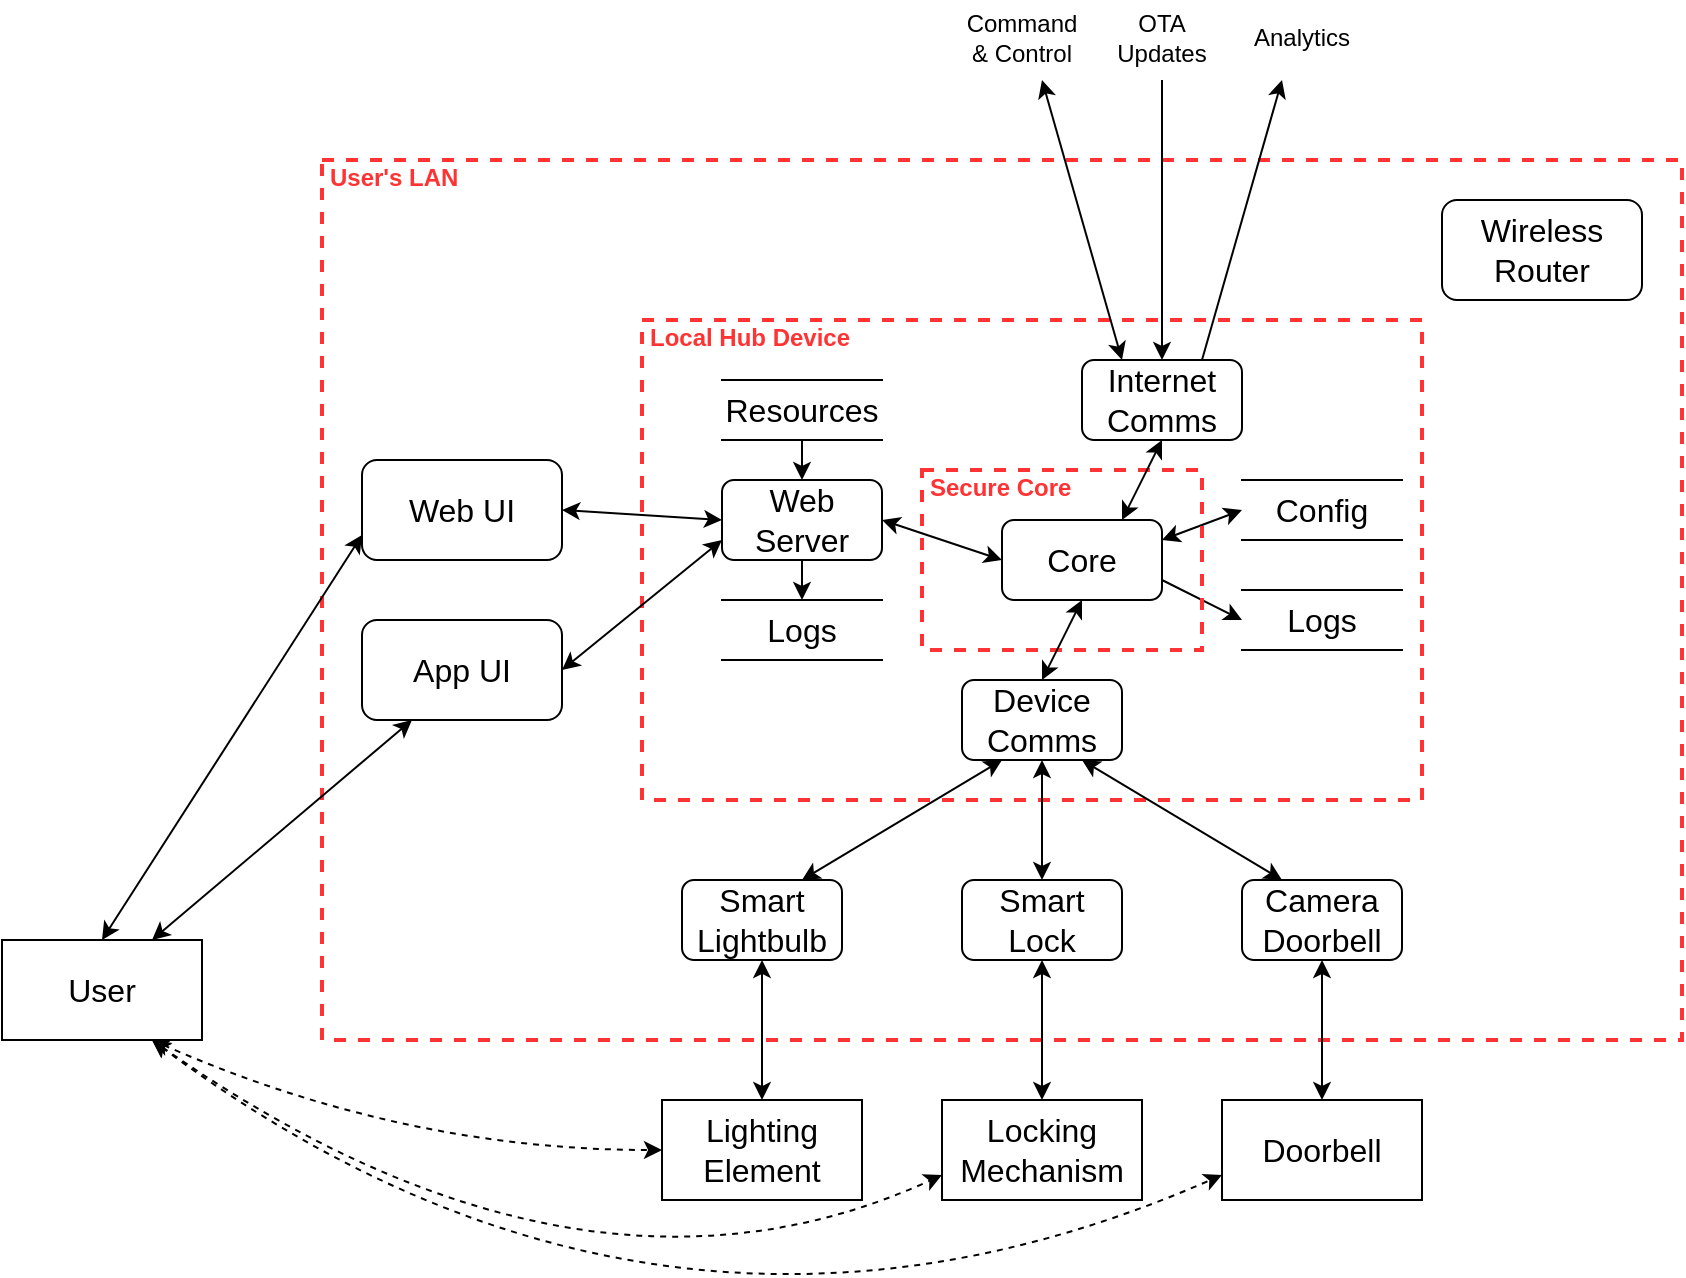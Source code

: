 <mxfile version="11.3.0" type="device" pages="1"><diagram id="9IWmdSMfJTpE5Gw8eWRQ" name="Page-1"><mxGraphModel dx="1502" dy="672" grid="1" gridSize="10" guides="1" tooltips="1" connect="1" arrows="1" fold="1" page="0" pageScale="1" pageWidth="850" pageHeight="1100" math="0" shadow="0"><root><mxCell id="0"/><mxCell id="1" parent="0"/><mxCell id="rx-pIHJR_-xb5jepBgxt-7" value="User's LAN" style="html=1;fontColor=#FF3333;fontStyle=1;align=left;verticalAlign=top;spacing=0;labelBorderColor=none;fillColor=none;dashed=1;strokeWidth=2;strokeColor=#FF3333;spacingLeft=4;spacingTop=-3;" parent="1" vertex="1"><mxGeometry x="160" y="320" width="680" height="440" as="geometry"/></mxCell><mxCell id="9zXgul7TAwBdZhXEzdy1-5" value="Local Hub Device" style="html=1;fontColor=#FF3333;fontStyle=1;align=left;verticalAlign=top;spacing=0;labelBorderColor=none;fillColor=none;dashed=1;strokeWidth=2;strokeColor=#FF3333;spacingLeft=4;spacingTop=-3;" vertex="1" parent="1"><mxGeometry x="320" y="400" width="390" height="240" as="geometry"/></mxCell><mxCell id="WU7GWfCi_3GzVYFVgM7I-3" value="&lt;font style=&quot;font-size: 16px&quot;&gt;User&lt;/font&gt;" style="rounded=0;whiteSpace=wrap;html=1;" parent="1" vertex="1"><mxGeometry y="710" width="100" height="50" as="geometry"/></mxCell><mxCell id="WU7GWfCi_3GzVYFVgM7I-4" value="&lt;font style=&quot;font-size: 16px&quot;&gt;Lighting Element&lt;/font&gt;" style="rounded=0;whiteSpace=wrap;html=1;" parent="1" vertex="1"><mxGeometry x="330" y="790" width="100" height="50" as="geometry"/></mxCell><mxCell id="WU7GWfCi_3GzVYFVgM7I-5" value="&lt;font style=&quot;font-size: 16px&quot;&gt;Locking Mechanism&lt;/font&gt;" style="rounded=0;whiteSpace=wrap;html=1;" parent="1" vertex="1"><mxGeometry x="470" y="790" width="100" height="50" as="geometry"/></mxCell><mxCell id="rx-pIHJR_-xb5jepBgxt-4" value="&lt;font style=&quot;font-size: 16px&quot;&gt;Web UI&lt;/font&gt;" style="rounded=1;whiteSpace=wrap;html=1;" parent="1" vertex="1"><mxGeometry x="180" y="470" width="100" height="50" as="geometry"/></mxCell><mxCell id="rx-pIHJR_-xb5jepBgxt-6" value="&lt;font style=&quot;font-size: 16px&quot;&gt;App UI&lt;br&gt;&lt;/font&gt;" style="rounded=1;whiteSpace=wrap;html=1;" parent="1" vertex="1"><mxGeometry x="180" y="550" width="100" height="50" as="geometry"/></mxCell><mxCell id="rx-pIHJR_-xb5jepBgxt-10" value="&lt;font style=&quot;font-size: 16px&quot;&gt;Smart Lightbulb&lt;/font&gt;" style="rounded=1;whiteSpace=wrap;html=1;" parent="1" vertex="1"><mxGeometry x="340" y="680" width="80" height="40" as="geometry"/></mxCell><mxCell id="rx-pIHJR_-xb5jepBgxt-11" value="&lt;font style=&quot;font-size: 16px&quot;&gt;Smart Lock&lt;/font&gt;" style="rounded=1;whiteSpace=wrap;html=1;" parent="1" vertex="1"><mxGeometry x="480" y="680" width="80" height="40" as="geometry"/></mxCell><mxCell id="rx-pIHJR_-xb5jepBgxt-23" value="" style="endArrow=classic;startArrow=classic;html=1;fontColor=#FF3333;entryX=0;entryY=0.75;entryDx=0;entryDy=0;exitX=1;exitY=0.5;exitDx=0;exitDy=0;" parent="1" source="rx-pIHJR_-xb5jepBgxt-6" target="9zXgul7TAwBdZhXEzdy1-14" edge="1"><mxGeometry width="50" height="50" relative="1" as="geometry"><mxPoint x="290" y="450" as="sourcePoint"/><mxPoint x="410" y="390" as="targetPoint"/></mxGeometry></mxCell><mxCell id="rx-pIHJR_-xb5jepBgxt-24" value="" style="endArrow=classic;startArrow=classic;html=1;fontColor=#FF3333;entryX=0;entryY=0.5;entryDx=0;entryDy=0;exitX=1;exitY=0.5;exitDx=0;exitDy=0;" parent="1" source="rx-pIHJR_-xb5jepBgxt-4" target="9zXgul7TAwBdZhXEzdy1-14" edge="1"><mxGeometry width="50" height="50" relative="1" as="geometry"><mxPoint x="270" y="465" as="sourcePoint"/><mxPoint x="410" y="375" as="targetPoint"/></mxGeometry></mxCell><mxCell id="rx-pIHJR_-xb5jepBgxt-25" value="" style="endArrow=classic;startArrow=classic;html=1;fontColor=#FF3333;entryX=0.25;entryY=1;entryDx=0;entryDy=0;exitX=0.75;exitY=0;exitDx=0;exitDy=0;" parent="1" source="rx-pIHJR_-xb5jepBgxt-10" target="9zXgul7TAwBdZhXEzdy1-8" edge="1"><mxGeometry width="50" height="50" relative="1" as="geometry"><mxPoint x="270" y="465" as="sourcePoint"/><mxPoint x="435" y="405" as="targetPoint"/></mxGeometry></mxCell><mxCell id="rx-pIHJR_-xb5jepBgxt-26" value="" style="endArrow=classic;startArrow=classic;html=1;fontColor=#FF3333;exitX=0.5;exitY=0;exitDx=0;exitDy=0;entryX=0.5;entryY=1;entryDx=0;entryDy=0;" parent="1" source="rx-pIHJR_-xb5jepBgxt-11" target="9zXgul7TAwBdZhXEzdy1-8" edge="1"><mxGeometry width="50" height="50" relative="1" as="geometry"><mxPoint x="390" y="490" as="sourcePoint"/><mxPoint x="510" y="610" as="targetPoint"/></mxGeometry></mxCell><mxCell id="rx-pIHJR_-xb5jepBgxt-27" value="" style="endArrow=classic;startArrow=classic;html=1;fontColor=#FF3333;entryX=0.5;entryY=1;entryDx=0;entryDy=0;exitX=0.5;exitY=0;exitDx=0;exitDy=0;" parent="1" source="WU7GWfCi_3GzVYFVgM7I-4" target="rx-pIHJR_-xb5jepBgxt-10" edge="1"><mxGeometry width="50" height="50" relative="1" as="geometry"><mxPoint x="390" y="490" as="sourcePoint"/><mxPoint x="445" y="415" as="targetPoint"/></mxGeometry></mxCell><mxCell id="rx-pIHJR_-xb5jepBgxt-28" value="" style="endArrow=classic;startArrow=classic;html=1;fontColor=#FF3333;entryX=0.5;entryY=1;entryDx=0;entryDy=0;exitX=0.5;exitY=0;exitDx=0;exitDy=0;" parent="1" source="WU7GWfCi_3GzVYFVgM7I-5" target="rx-pIHJR_-xb5jepBgxt-11" edge="1"><mxGeometry width="50" height="50" relative="1" as="geometry"><mxPoint x="390" y="590" as="sourcePoint"/><mxPoint x="390" y="530" as="targetPoint"/></mxGeometry></mxCell><mxCell id="rx-pIHJR_-xb5jepBgxt-29" value="" style="endArrow=classic;startArrow=classic;html=1;fontColor=#FF3333;entryX=0.25;entryY=0;entryDx=0;entryDy=0;" parent="1" target="9zXgul7TAwBdZhXEzdy1-16" edge="1"><mxGeometry width="50" height="50" relative="1" as="geometry"><mxPoint x="520" y="280" as="sourcePoint"/><mxPoint x="435" y="345" as="targetPoint"/></mxGeometry></mxCell><mxCell id="rx-pIHJR_-xb5jepBgxt-38" value="" style="endArrow=classic;startArrow=classic;html=1;fontColor=#FF3333;entryX=0;entryY=0.75;entryDx=0;entryDy=0;exitX=0.5;exitY=0;exitDx=0;exitDy=0;" parent="1" source="WU7GWfCi_3GzVYFVgM7I-3" target="rx-pIHJR_-xb5jepBgxt-4" edge="1"><mxGeometry width="50" height="50" relative="1" as="geometry"><mxPoint x="275" y="260" as="sourcePoint"/><mxPoint x="220" y="370" as="targetPoint"/></mxGeometry></mxCell><mxCell id="rx-pIHJR_-xb5jepBgxt-39" value="" style="endArrow=classic;startArrow=classic;html=1;fontColor=#FF3333;entryX=0.25;entryY=1;entryDx=0;entryDy=0;exitX=0.75;exitY=0;exitDx=0;exitDy=0;" parent="1" source="WU7GWfCi_3GzVYFVgM7I-3" target="rx-pIHJR_-xb5jepBgxt-6" edge="1"><mxGeometry width="50" height="50" relative="1" as="geometry"><mxPoint x="-20" y="355" as="sourcePoint"/><mxPoint x="170" y="395" as="targetPoint"/></mxGeometry></mxCell><mxCell id="rx-pIHJR_-xb5jepBgxt-50" value="" style="curved=1;endArrow=classic;html=1;entryX=0;entryY=0.5;entryDx=0;entryDy=0;exitX=0.75;exitY=1;exitDx=0;exitDy=0;startArrow=classic;startFill=1;dashed=1;" parent="1" source="WU7GWfCi_3GzVYFVgM7I-3" target="WU7GWfCi_3GzVYFVgM7I-4" edge="1"><mxGeometry width="50" height="50" relative="1" as="geometry"><mxPoint x="252.5" y="260" as="sourcePoint"/><mxPoint x="170" y="452.5" as="targetPoint"/><Array as="points"><mxPoint x="200" y="815"/></Array></mxGeometry></mxCell><mxCell id="rx-pIHJR_-xb5jepBgxt-51" value="" style="curved=1;endArrow=classic;html=1;entryX=0;entryY=0.75;entryDx=0;entryDy=0;exitX=0.75;exitY=1;exitDx=0;exitDy=0;startArrow=classic;startFill=1;dashed=1;" parent="1" source="WU7GWfCi_3GzVYFVgM7I-3" target="WU7GWfCi_3GzVYFVgM7I-5" edge="1"><mxGeometry width="50" height="50" relative="1" as="geometry"><mxPoint x="-45" y="490" as="sourcePoint"/><mxPoint x="340" y="615" as="targetPoint"/><Array as="points"><mxPoint x="290" y="910"/></Array></mxGeometry></mxCell><mxCell id="rx-pIHJR_-xb5jepBgxt-52" value="&lt;font style=&quot;font-size: 16px&quot;&gt;Config&lt;/font&gt;" style="shape=partialRectangle;whiteSpace=wrap;html=1;left=0;right=0;fillColor=none;" parent="1" vertex="1"><mxGeometry x="620" y="480" width="80" height="30" as="geometry"/></mxCell><mxCell id="rx-pIHJR_-xb5jepBgxt-53" value="&lt;font style=&quot;font-size: 16px&quot;&gt;Logs&lt;/font&gt;" style="shape=partialRectangle;whiteSpace=wrap;html=1;left=0;right=0;fillColor=none;" parent="1" vertex="1"><mxGeometry x="360" y="540" width="80" height="30" as="geometry"/></mxCell><mxCell id="rx-pIHJR_-xb5jepBgxt-54" value="" style="endArrow=classic;startArrow=classic;html=1;fontColor=#FF3333;entryX=0;entryY=0.5;entryDx=0;entryDy=0;exitX=1;exitY=0.25;exitDx=0;exitDy=0;" parent="1" source="9zXgul7TAwBdZhXEzdy1-17" target="rx-pIHJR_-xb5jepBgxt-52" edge="1"><mxGeometry width="50" height="50" relative="1" as="geometry"><mxPoint x="645" y="515" as="sourcePoint"/><mxPoint x="355" y="835" as="targetPoint"/></mxGeometry></mxCell><mxCell id="rx-pIHJR_-xb5jepBgxt-55" value="" style="endArrow=classic;html=1;fontColor=#FF3333;entryX=0;entryY=0.5;entryDx=0;entryDy=0;exitX=1;exitY=0.75;exitDx=0;exitDy=0;" parent="1" source="9zXgul7TAwBdZhXEzdy1-17" target="9zXgul7TAwBdZhXEzdy1-23" edge="1"><mxGeometry width="50" height="50" relative="1" as="geometry"><mxPoint x="645" y="545" as="sourcePoint"/><mxPoint x="355" y="835" as="targetPoint"/></mxGeometry></mxCell><mxCell id="9zXgul7TAwBdZhXEzdy1-1" value="" style="endArrow=classic;html=1;fontColor=#FF3333;entryX=0.5;entryY=0;entryDx=0;entryDy=0;" edge="1" parent="1" target="9zXgul7TAwBdZhXEzdy1-16"><mxGeometry width="50" height="50" relative="1" as="geometry"><mxPoint x="580" y="280" as="sourcePoint"/><mxPoint x="460" y="345" as="targetPoint"/></mxGeometry></mxCell><mxCell id="9zXgul7TAwBdZhXEzdy1-2" value="" style="endArrow=classic;html=1;fontColor=#FF3333;exitX=0.75;exitY=0;exitDx=0;exitDy=0;" edge="1" parent="1" source="9zXgul7TAwBdZhXEzdy1-16"><mxGeometry width="50" height="50" relative="1" as="geometry"><mxPoint x="485" y="345" as="sourcePoint"/><mxPoint x="640" y="280" as="targetPoint"/></mxGeometry></mxCell><mxCell id="9zXgul7TAwBdZhXEzdy1-4" value="&lt;font style=&quot;font-size: 16px&quot;&gt;Wireless Router&lt;br&gt;&lt;/font&gt;" style="rounded=1;whiteSpace=wrap;html=1;" vertex="1" parent="1"><mxGeometry x="720" y="340" width="100" height="50" as="geometry"/></mxCell><mxCell id="9zXgul7TAwBdZhXEzdy1-6" value="&lt;font style=&quot;font-size: 16px&quot;&gt;Camera Doorbell&lt;/font&gt;" style="rounded=1;whiteSpace=wrap;html=1;" vertex="1" parent="1"><mxGeometry x="620" y="680" width="80" height="40" as="geometry"/></mxCell><mxCell id="9zXgul7TAwBdZhXEzdy1-7" value="&lt;font style=&quot;font-size: 16px&quot;&gt;Doorbell&lt;/font&gt;" style="rounded=0;whiteSpace=wrap;html=1;" vertex="1" parent="1"><mxGeometry x="610" y="790" width="100" height="50" as="geometry"/></mxCell><mxCell id="9zXgul7TAwBdZhXEzdy1-8" value="&lt;font style=&quot;font-size: 16px&quot;&gt;Device Comms&lt;/font&gt;" style="rounded=1;whiteSpace=wrap;html=1;" vertex="1" parent="1"><mxGeometry x="480" y="580" width="80" height="40" as="geometry"/></mxCell><mxCell id="9zXgul7TAwBdZhXEzdy1-11" value="" style="endArrow=classic;startArrow=classic;html=1;fontColor=#FF3333;entryX=0.75;entryY=1;entryDx=0;entryDy=0;exitX=0.25;exitY=0;exitDx=0;exitDy=0;" edge="1" parent="1" source="9zXgul7TAwBdZhXEzdy1-6" target="9zXgul7TAwBdZhXEzdy1-8"><mxGeometry width="50" height="50" relative="1" as="geometry"><mxPoint x="390" y="690" as="sourcePoint"/><mxPoint x="500" y="610" as="targetPoint"/></mxGeometry></mxCell><mxCell id="9zXgul7TAwBdZhXEzdy1-12" value="" style="endArrow=classic;startArrow=classic;html=1;fontColor=#FF3333;entryX=0.5;entryY=1;entryDx=0;entryDy=0;exitX=0.5;exitY=0;exitDx=0;exitDy=0;" edge="1" parent="1" source="9zXgul7TAwBdZhXEzdy1-7" target="9zXgul7TAwBdZhXEzdy1-6"><mxGeometry width="50" height="50" relative="1" as="geometry"><mxPoint x="530" y="800" as="sourcePoint"/><mxPoint x="530" y="730" as="targetPoint"/></mxGeometry></mxCell><mxCell id="9zXgul7TAwBdZhXEzdy1-13" value="" style="curved=1;endArrow=classic;html=1;entryX=0;entryY=0.75;entryDx=0;entryDy=0;exitX=0.75;exitY=1;exitDx=0;exitDy=0;startArrow=classic;startFill=1;dashed=1;" edge="1" parent="1" source="WU7GWfCi_3GzVYFVgM7I-3" target="9zXgul7TAwBdZhXEzdy1-7"><mxGeometry width="50" height="50" relative="1" as="geometry"><mxPoint x="145" y="770" as="sourcePoint"/><mxPoint x="480" y="837.5" as="targetPoint"/><Array as="points"><mxPoint x="330" y="950"/></Array></mxGeometry></mxCell><mxCell id="9zXgul7TAwBdZhXEzdy1-14" value="&lt;font style=&quot;font-size: 16px&quot;&gt;Web Server&lt;/font&gt;" style="rounded=1;whiteSpace=wrap;html=1;" vertex="1" parent="1"><mxGeometry x="360" y="480" width="80" height="40" as="geometry"/></mxCell><mxCell id="9zXgul7TAwBdZhXEzdy1-15" value="Secure Core" style="html=1;fontColor=#FF3333;fontStyle=1;align=left;verticalAlign=top;spacing=0;labelBorderColor=none;fillColor=none;dashed=1;strokeWidth=2;strokeColor=#FF3333;spacingLeft=4;spacingTop=-3;" vertex="1" parent="1"><mxGeometry x="460" y="475" width="140" height="90" as="geometry"/></mxCell><mxCell id="9zXgul7TAwBdZhXEzdy1-16" value="&lt;font style=&quot;font-size: 16px&quot;&gt;Internet Comms&lt;/font&gt;" style="rounded=1;whiteSpace=wrap;html=1;" vertex="1" parent="1"><mxGeometry x="540" y="420" width="80" height="40" as="geometry"/></mxCell><mxCell id="9zXgul7TAwBdZhXEzdy1-17" value="&lt;font style=&quot;font-size: 16px&quot;&gt;Core&lt;/font&gt;" style="rounded=1;whiteSpace=wrap;html=1;" vertex="1" parent="1"><mxGeometry x="500" y="500" width="80" height="40" as="geometry"/></mxCell><mxCell id="9zXgul7TAwBdZhXEzdy1-18" value="&lt;font style=&quot;font-size: 16px&quot;&gt;Resources&lt;/font&gt;" style="shape=partialRectangle;whiteSpace=wrap;html=1;left=0;right=0;fillColor=none;" vertex="1" parent="1"><mxGeometry x="360" y="430" width="80" height="30" as="geometry"/></mxCell><mxCell id="9zXgul7TAwBdZhXEzdy1-19" value="" style="endArrow=classic;html=1;fontColor=#FF3333;entryX=0.5;entryY=0;entryDx=0;entryDy=0;exitX=0.5;exitY=1;exitDx=0;exitDy=0;" edge="1" parent="1" source="9zXgul7TAwBdZhXEzdy1-18" target="9zXgul7TAwBdZhXEzdy1-14"><mxGeometry width="50" height="50" relative="1" as="geometry"><mxPoint x="655" y="555" as="sourcePoint"/><mxPoint x="705" y="575" as="targetPoint"/></mxGeometry></mxCell><mxCell id="9zXgul7TAwBdZhXEzdy1-20" value="" style="endArrow=classic;startArrow=classic;html=1;fontColor=#FF3333;entryX=0.5;entryY=1;entryDx=0;entryDy=0;exitX=0.75;exitY=0;exitDx=0;exitDy=0;" edge="1" parent="1" source="9zXgul7TAwBdZhXEzdy1-17" target="9zXgul7TAwBdZhXEzdy1-16"><mxGeometry width="50" height="50" relative="1" as="geometry"><mxPoint x="590" y="520" as="sourcePoint"/><mxPoint x="630" y="505" as="targetPoint"/></mxGeometry></mxCell><mxCell id="9zXgul7TAwBdZhXEzdy1-21" value="" style="endArrow=classic;startArrow=classic;html=1;fontColor=#FF3333;entryX=0.5;entryY=1;entryDx=0;entryDy=0;exitX=0.5;exitY=0;exitDx=0;exitDy=0;" edge="1" parent="1" source="9zXgul7TAwBdZhXEzdy1-8" target="9zXgul7TAwBdZhXEzdy1-17"><mxGeometry width="50" height="50" relative="1" as="geometry"><mxPoint x="570" y="510" as="sourcePoint"/><mxPoint x="590" y="470" as="targetPoint"/></mxGeometry></mxCell><mxCell id="9zXgul7TAwBdZhXEzdy1-22" value="" style="endArrow=classic;startArrow=classic;html=1;fontColor=#FF3333;entryX=0;entryY=0.5;entryDx=0;entryDy=0;exitX=1;exitY=0.5;exitDx=0;exitDy=0;" edge="1" parent="1" source="9zXgul7TAwBdZhXEzdy1-14" target="9zXgul7TAwBdZhXEzdy1-17"><mxGeometry width="50" height="50" relative="1" as="geometry"><mxPoint x="530" y="590" as="sourcePoint"/><mxPoint x="550" y="550" as="targetPoint"/></mxGeometry></mxCell><mxCell id="9zXgul7TAwBdZhXEzdy1-23" value="&lt;font style=&quot;font-size: 16px&quot;&gt;Logs&lt;/font&gt;" style="shape=partialRectangle;whiteSpace=wrap;html=1;left=0;right=0;fillColor=none;" vertex="1" parent="1"><mxGeometry x="620" y="535" width="80" height="30" as="geometry"/></mxCell><mxCell id="9zXgul7TAwBdZhXEzdy1-24" value="" style="endArrow=classic;html=1;fontColor=#FF3333;entryX=0.5;entryY=0;entryDx=0;entryDy=0;exitX=0.5;exitY=1;exitDx=0;exitDy=0;" edge="1" parent="1" source="9zXgul7TAwBdZhXEzdy1-14" target="rx-pIHJR_-xb5jepBgxt-53"><mxGeometry width="50" height="50" relative="1" as="geometry"><mxPoint x="590" y="540" as="sourcePoint"/><mxPoint x="640" y="565" as="targetPoint"/></mxGeometry></mxCell><UserObject label="Command &amp;amp; Control" placeholders="1" name="Variable" id="9zXgul7TAwBdZhXEzdy1-25"><mxCell style="text;html=1;strokeColor=none;fillColor=none;align=center;verticalAlign=middle;whiteSpace=wrap;overflow=hidden;" vertex="1" parent="1"><mxGeometry x="480" y="240" width="60" height="38" as="geometry"/></mxCell></UserObject><UserObject label="OTA Updates" placeholders="1" name="Variable" id="9zXgul7TAwBdZhXEzdy1-26"><mxCell style="text;html=1;strokeColor=none;fillColor=none;align=center;verticalAlign=middle;whiteSpace=wrap;overflow=hidden;" vertex="1" parent="1"><mxGeometry x="550" y="240" width="60" height="38" as="geometry"/></mxCell></UserObject><UserObject label="Analytics" placeholders="1" name="Variable" id="9zXgul7TAwBdZhXEzdy1-27"><mxCell style="text;html=1;strokeColor=none;fillColor=none;align=center;verticalAlign=middle;whiteSpace=wrap;overflow=hidden;" vertex="1" parent="1"><mxGeometry x="620" y="240" width="60" height="38" as="geometry"/></mxCell></UserObject></root></mxGraphModel></diagram></mxfile>